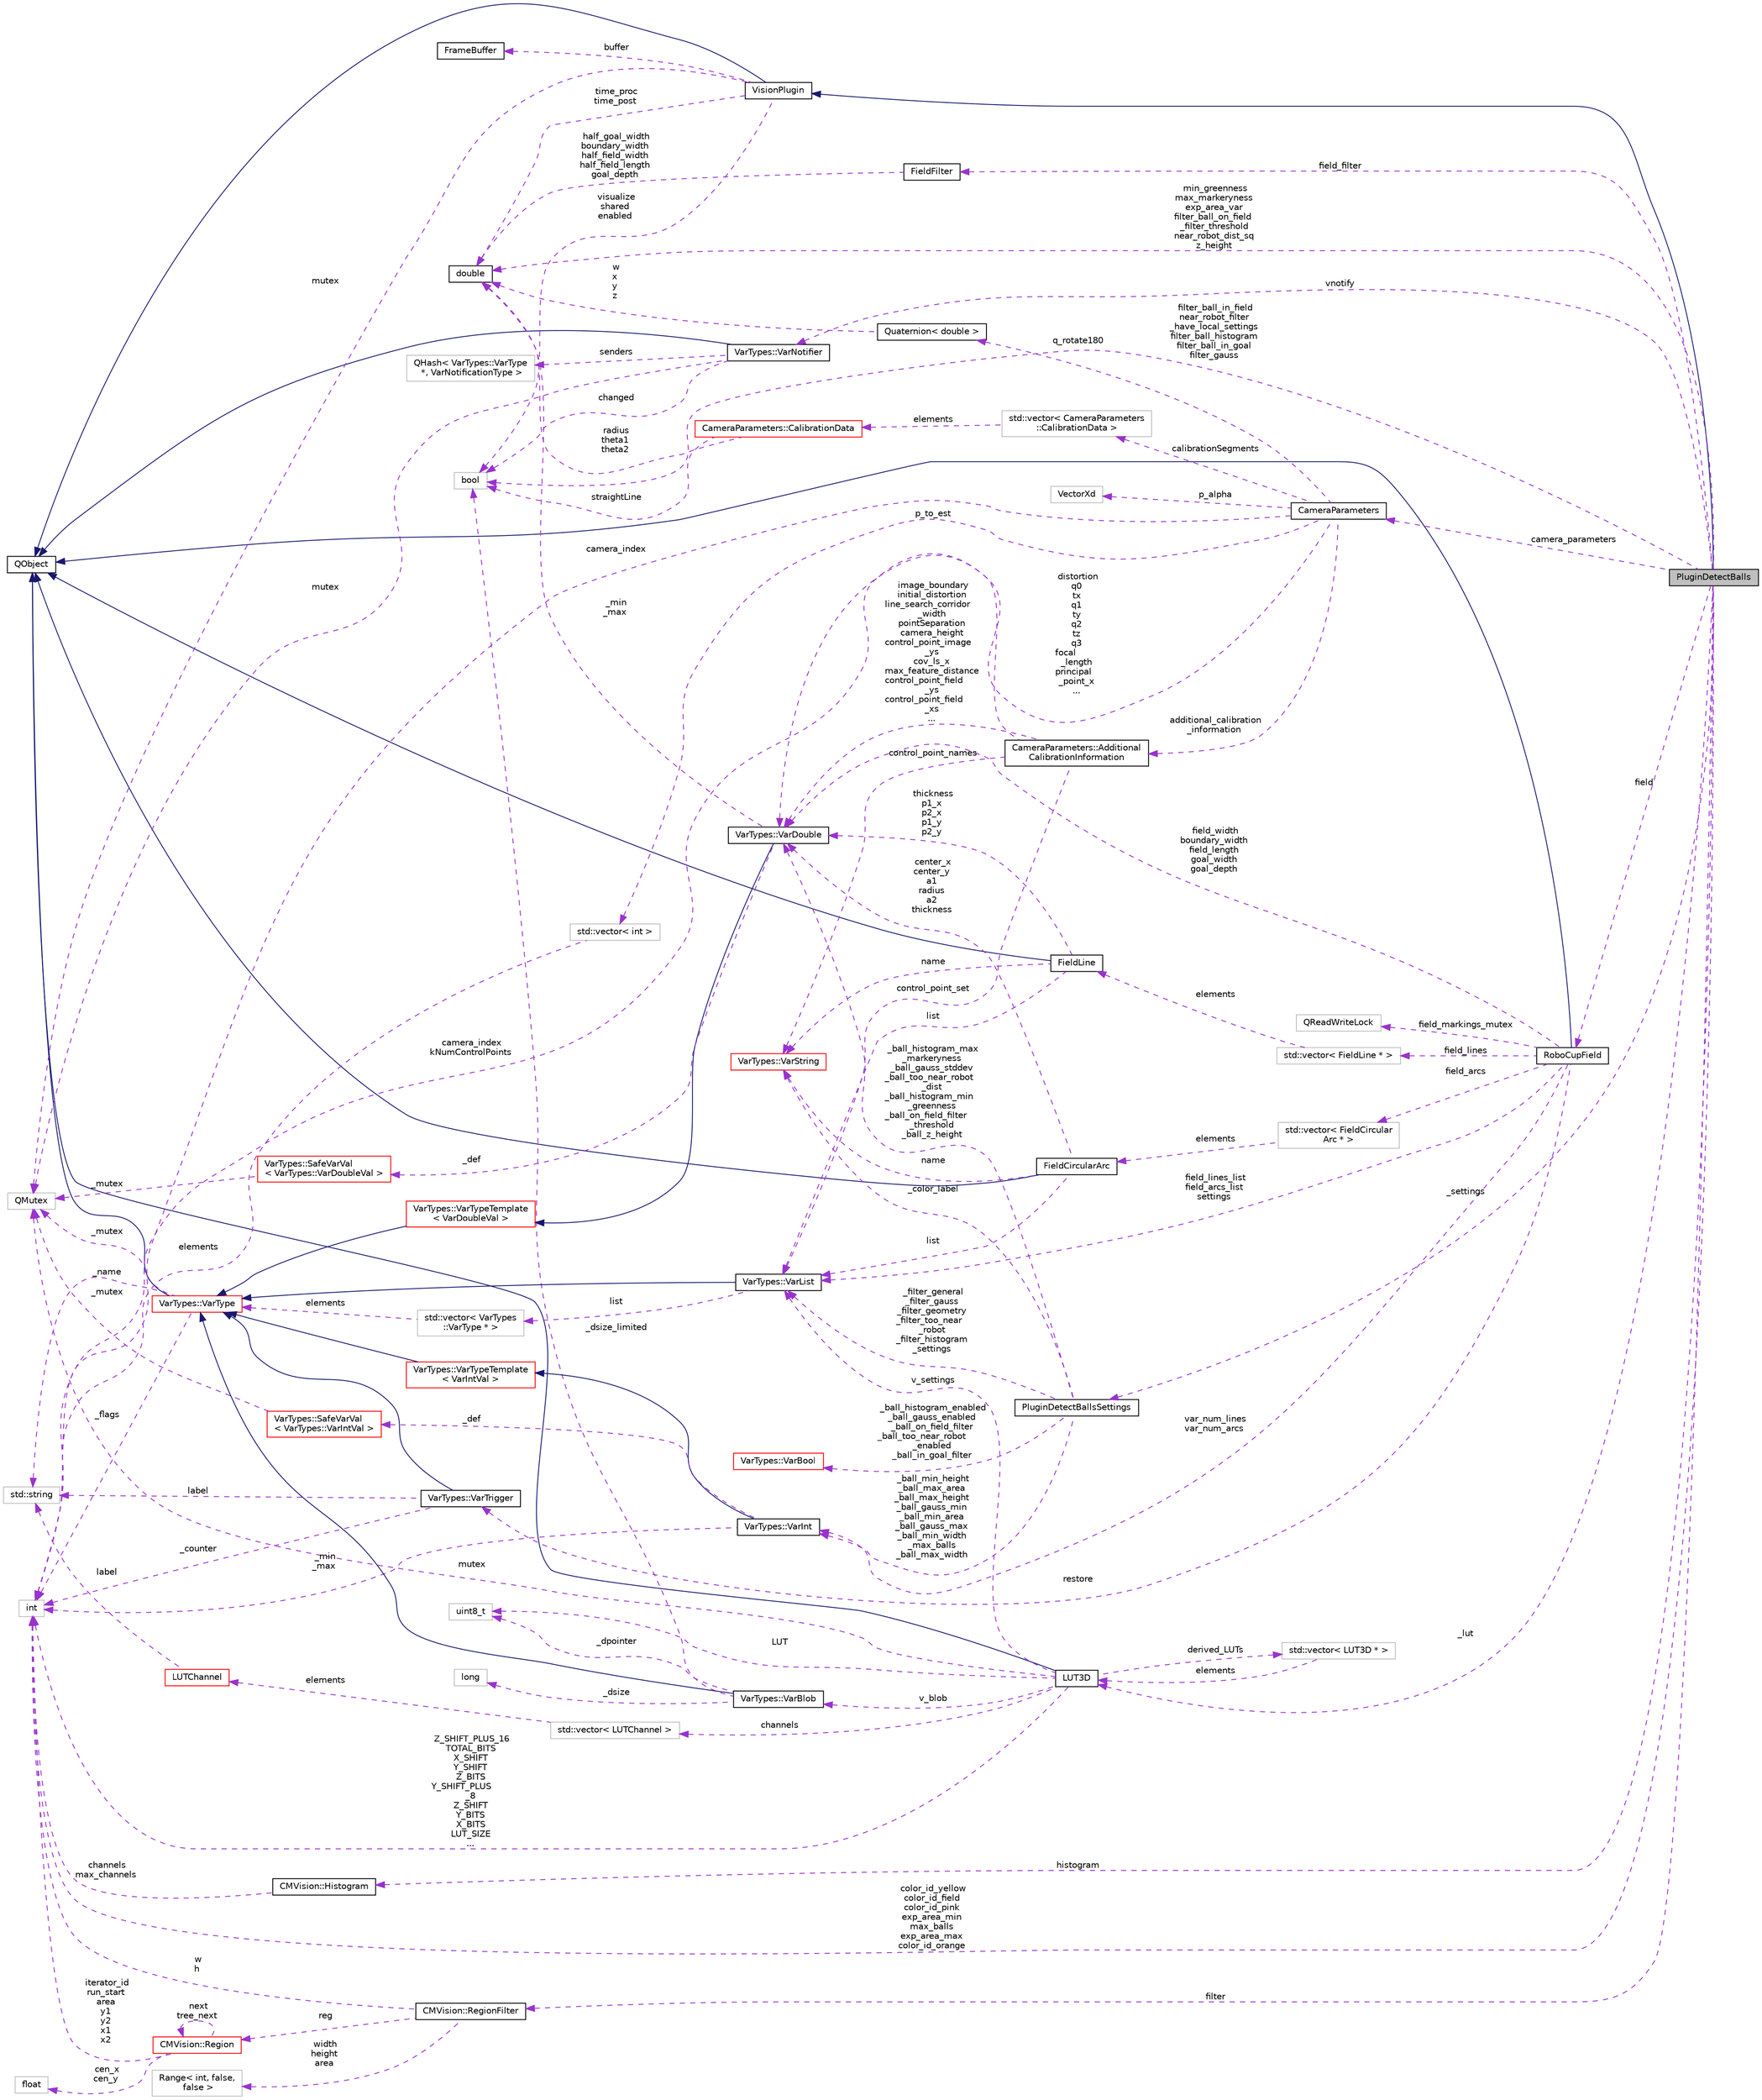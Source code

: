digraph "PluginDetectBalls"
{
 // INTERACTIVE_SVG=YES
  edge [fontname="Helvetica",fontsize="10",labelfontname="Helvetica",labelfontsize="10"];
  node [fontname="Helvetica",fontsize="10",shape=record];
  rankdir="LR";
  Node1 [label="PluginDetectBalls",height=0.2,width=0.4,color="black", fillcolor="grey75", style="filled", fontcolor="black"];
  Node2 -> Node1 [dir="back",color="midnightblue",fontsize="10",style="solid",fontname="Helvetica"];
  Node2 [label="VisionPlugin",height=0.2,width=0.4,color="black", fillcolor="white", style="filled",URL="$d8/d1e/class_vision_plugin.html",tooltip="A base class for general vision processing plugin. "];
  Node3 -> Node2 [dir="back",color="midnightblue",fontsize="10",style="solid",fontname="Helvetica"];
  Node3 [label="QObject",height=0.2,width=0.4,color="black", fillcolor="white", style="filled",URL="$dc/d4f/class_q_object.html"];
  Node4 -> Node2 [dir="back",color="darkorchid3",fontsize="10",style="dashed",label=" time_proc\ntime_post" ,fontname="Helvetica"];
  Node4 [label="double",height=0.2,width=0.4,color="black", fillcolor="white", style="filled",URL="$df/de6/classdouble.html"];
  Node5 -> Node2 [dir="back",color="darkorchid3",fontsize="10",style="dashed",label=" buffer" ,fontname="Helvetica"];
  Node5 [label="FrameBuffer",height=0.2,width=0.4,color="black", fillcolor="white", style="filled",URL="$d8/d23/class_frame_buffer.html",tooltip="A RingBuffer consisting of items of type FrameData. "];
  Node6 -> Node2 [dir="back",color="darkorchid3",fontsize="10",style="dashed",label=" visualize\nshared\nenabled" ,fontname="Helvetica"];
  Node6 [label="bool",height=0.2,width=0.4,color="grey75", fillcolor="white", style="filled"];
  Node7 -> Node2 [dir="back",color="darkorchid3",fontsize="10",style="dashed",label=" mutex" ,fontname="Helvetica"];
  Node7 [label="QMutex",height=0.2,width=0.4,color="grey75", fillcolor="white", style="filled"];
  Node8 -> Node1 [dir="back",color="darkorchid3",fontsize="10",style="dashed",label=" histogram" ,fontname="Helvetica"];
  Node8 [label="CMVision::Histogram",height=0.2,width=0.4,color="black", fillcolor="white", style="filled",URL="$de/d59/class_c_m_vision_1_1_histogram.html"];
  Node9 -> Node8 [dir="back",color="darkorchid3",fontsize="10",style="dashed",label=" channels\nmax_channels" ,fontname="Helvetica"];
  Node9 [label="int",height=0.2,width=0.4,color="grey75", fillcolor="white", style="filled"];
  Node4 -> Node1 [dir="back",color="darkorchid3",fontsize="10",style="dashed",label=" min_greenness\nmax_markeryness\nexp_area_var\nfilter_ball_on_field\l_filter_threshold\nnear_robot_dist_sq\nz_height" ,fontname="Helvetica"];
  Node10 -> Node1 [dir="back",color="darkorchid3",fontsize="10",style="dashed",label=" vnotify" ,fontname="Helvetica"];
  Node10 [label="VarTypes::VarNotifier",height=0.2,width=0.4,color="black", fillcolor="white", style="filled",URL="$d6/d76/class_var_types_1_1_var_notifier.html",tooltip="A helper class which accumulates the occurence of VarType changes. "];
  Node3 -> Node10 [dir="back",color="midnightblue",fontsize="10",style="solid",fontname="Helvetica"];
  Node11 -> Node10 [dir="back",color="darkorchid3",fontsize="10",style="dashed",label=" senders" ,fontname="Helvetica"];
  Node11 [label="QHash\< VarTypes::VarType\l *, VarNotificationType \>",height=0.2,width=0.4,color="grey75", fillcolor="white", style="filled"];
  Node6 -> Node10 [dir="back",color="darkorchid3",fontsize="10",style="dashed",label=" changed" ,fontname="Helvetica"];
  Node7 -> Node10 [dir="back",color="darkorchid3",fontsize="10",style="dashed",label=" mutex" ,fontname="Helvetica"];
  Node12 -> Node1 [dir="back",color="darkorchid3",fontsize="10",style="dashed",label=" field_filter" ,fontname="Helvetica"];
  Node12 [label="FieldFilter",height=0.2,width=0.4,color="black", fillcolor="white", style="filled",URL="$d7/d00/class_field_filter.html"];
  Node4 -> Node12 [dir="back",color="darkorchid3",fontsize="10",style="dashed",label=" half_goal_width\nboundary_width\nhalf_field_width\nhalf_field_length\ngoal_depth" ,fontname="Helvetica"];
  Node13 -> Node1 [dir="back",color="darkorchid3",fontsize="10",style="dashed",label=" field" ,fontname="Helvetica"];
  Node13 [label="RoboCupField",height=0.2,width=0.4,color="black", fillcolor="white", style="filled",URL="$d2/d6f/class_robo_cup_field.html",tooltip="Definition of all variables for a symmetric, regulation-style RoboCup SSL field. "];
  Node3 -> Node13 [dir="back",color="midnightblue",fontsize="10",style="solid",fontname="Helvetica"];
  Node14 -> Node13 [dir="back",color="darkorchid3",fontsize="10",style="dashed",label=" field_lines_list\nfield_arcs_list\nsettings" ,fontname="Helvetica"];
  Node14 [label="VarTypes::VarList",height=0.2,width=0.4,color="black", fillcolor="white", style="filled",URL="$d1/d74/class_var_types_1_1_var_list.html",tooltip="This is the list type of the VarTypes system. "];
  Node15 -> Node14 [dir="back",color="midnightblue",fontsize="10",style="solid",fontname="Helvetica"];
  Node15 [label="VarTypes::VarType",height=0.2,width=0.4,color="red", fillcolor="white", style="filled",URL="$d4/d59/class_var_types_1_1_var_type.html",tooltip="The base class of the VarTypes system. "];
  Node3 -> Node15 [dir="back",color="midnightblue",fontsize="10",style="solid",fontname="Helvetica"];
  Node9 -> Node15 [dir="back",color="darkorchid3",fontsize="10",style="dashed",label=" _flags" ,fontname="Helvetica"];
  Node16 -> Node15 [dir="back",color="darkorchid3",fontsize="10",style="dashed",label=" _name" ,fontname="Helvetica"];
  Node16 [label="std::string",height=0.2,width=0.4,color="grey75", fillcolor="white", style="filled",tooltip="STL class. "];
  Node7 -> Node15 [dir="back",color="darkorchid3",fontsize="10",style="dashed",label=" _mutex" ,fontname="Helvetica"];
  Node17 -> Node14 [dir="back",color="darkorchid3",fontsize="10",style="dashed",label=" list" ,fontname="Helvetica"];
  Node17 [label="std::vector\< VarTypes\l::VarType * \>",height=0.2,width=0.4,color="grey75", fillcolor="white", style="filled"];
  Node15 -> Node17 [dir="back",color="darkorchid3",fontsize="10",style="dashed",label=" elements" ,fontname="Helvetica"];
  Node18 -> Node13 [dir="back",color="darkorchid3",fontsize="10",style="dashed",label=" var_num_lines\nvar_num_arcs" ,fontname="Helvetica"];
  Node18 [label="VarTypes::VarInt",height=0.2,width=0.4,color="black", fillcolor="white", style="filled",URL="$d0/d6c/class_var_types_1_1_var_int.html",tooltip="A Vartype for storing integers. "];
  Node19 -> Node18 [dir="back",color="midnightblue",fontsize="10",style="solid",fontname="Helvetica"];
  Node19 [label="VarTypes::VarTypeTemplate\l\< VarIntVal \>",height=0.2,width=0.4,color="red", fillcolor="white", style="filled",URL="$d7/d38/class_var_types_1_1_var_type_template.html"];
  Node15 -> Node19 [dir="back",color="midnightblue",fontsize="10",style="solid",fontname="Helvetica"];
  Node20 -> Node18 [dir="back",color="darkorchid3",fontsize="10",style="dashed",label=" _def" ,fontname="Helvetica"];
  Node20 [label="VarTypes::SafeVarVal\l\< VarTypes::VarIntVal \>",height=0.2,width=0.4,color="red", fillcolor="white", style="filled",URL="$d2/dc4/class_var_types_1_1_safe_var_val.html"];
  Node7 -> Node20 [dir="back",color="darkorchid3",fontsize="10",style="dashed",label=" _mutex" ,fontname="Helvetica"];
  Node9 -> Node18 [dir="back",color="darkorchid3",fontsize="10",style="dashed",label=" _min\n_max" ,fontname="Helvetica"];
  Node21 -> Node13 [dir="back",color="darkorchid3",fontsize="10",style="dashed",label=" field_arcs" ,fontname="Helvetica"];
  Node21 [label="std::vector\< FieldCircular\lArc * \>",height=0.2,width=0.4,color="grey75", fillcolor="white", style="filled"];
  Node22 -> Node21 [dir="back",color="darkorchid3",fontsize="10",style="dashed",label=" elements" ,fontname="Helvetica"];
  Node22 [label="FieldCircularArc",height=0.2,width=0.4,color="black", fillcolor="white", style="filled",URL="$da/d15/class_field_circular_arc.html"];
  Node3 -> Node22 [dir="back",color="midnightblue",fontsize="10",style="solid",fontname="Helvetica"];
  Node14 -> Node22 [dir="back",color="darkorchid3",fontsize="10",style="dashed",label=" list" ,fontname="Helvetica"];
  Node23 -> Node22 [dir="back",color="darkorchid3",fontsize="10",style="dashed",label=" center_x\ncenter_y\na1\nradius\na2\nthickness" ,fontname="Helvetica"];
  Node23 [label="VarTypes::VarDouble",height=0.2,width=0.4,color="black", fillcolor="white", style="filled",URL="$d6/de9/class_var_types_1_1_var_double.html",tooltip="A Vartype for storing double precision floating points. "];
  Node24 -> Node23 [dir="back",color="midnightblue",fontsize="10",style="solid",fontname="Helvetica"];
  Node24 [label="VarTypes::VarTypeTemplate\l\< VarDoubleVal \>",height=0.2,width=0.4,color="red", fillcolor="white", style="filled",URL="$d7/d38/class_var_types_1_1_var_type_template.html"];
  Node15 -> Node24 [dir="back",color="midnightblue",fontsize="10",style="solid",fontname="Helvetica"];
  Node4 -> Node23 [dir="back",color="darkorchid3",fontsize="10",style="dashed",label=" _min\n_max" ,fontname="Helvetica"];
  Node25 -> Node23 [dir="back",color="darkorchid3",fontsize="10",style="dashed",label=" _def" ,fontname="Helvetica"];
  Node25 [label="VarTypes::SafeVarVal\l\< VarTypes::VarDoubleVal \>",height=0.2,width=0.4,color="red", fillcolor="white", style="filled",URL="$d2/dc4/class_var_types_1_1_safe_var_val.html"];
  Node7 -> Node25 [dir="back",color="darkorchid3",fontsize="10",style="dashed",label=" _mutex" ,fontname="Helvetica"];
  Node26 -> Node22 [dir="back",color="darkorchid3",fontsize="10",style="dashed",label=" name" ,fontname="Helvetica"];
  Node26 [label="VarTypes::VarString",height=0.2,width=0.4,color="red", fillcolor="white", style="filled",URL="$d5/deb/class_var_types_1_1_var_string.html",tooltip="This is the string VarType of the VarTypes system. "];
  Node23 -> Node13 [dir="back",color="darkorchid3",fontsize="10",style="dashed",label=" field_width\nboundary_width\nfield_length\ngoal_width\ngoal_depth" ,fontname="Helvetica"];
  Node27 -> Node13 [dir="back",color="darkorchid3",fontsize="10",style="dashed",label=" field_lines" ,fontname="Helvetica"];
  Node27 [label="std::vector\< FieldLine * \>",height=0.2,width=0.4,color="grey75", fillcolor="white", style="filled"];
  Node28 -> Node27 [dir="back",color="darkorchid3",fontsize="10",style="dashed",label=" elements" ,fontname="Helvetica"];
  Node28 [label="FieldLine",height=0.2,width=0.4,color="black", fillcolor="white", style="filled",URL="$db/dda/class_field_line.html"];
  Node3 -> Node28 [dir="back",color="midnightblue",fontsize="10",style="solid",fontname="Helvetica"];
  Node14 -> Node28 [dir="back",color="darkorchid3",fontsize="10",style="dashed",label=" list" ,fontname="Helvetica"];
  Node23 -> Node28 [dir="back",color="darkorchid3",fontsize="10",style="dashed",label=" thickness\np1_x\np2_x\np1_y\np2_y" ,fontname="Helvetica"];
  Node26 -> Node28 [dir="back",color="darkorchid3",fontsize="10",style="dashed",label=" name" ,fontname="Helvetica"];
  Node29 -> Node13 [dir="back",color="darkorchid3",fontsize="10",style="dashed",label=" restore" ,fontname="Helvetica"];
  Node29 [label="VarTypes::VarTrigger",height=0.2,width=0.4,color="black", fillcolor="white", style="filled",URL="$d8/d89/class_var_types_1_1_var_trigger.html",tooltip="This is a Trigger-like VarType of the VarTypes system. "];
  Node15 -> Node29 [dir="back",color="midnightblue",fontsize="10",style="solid",fontname="Helvetica"];
  Node9 -> Node29 [dir="back",color="darkorchid3",fontsize="10",style="dashed",label=" _counter" ,fontname="Helvetica"];
  Node16 -> Node29 [dir="back",color="darkorchid3",fontsize="10",style="dashed",label=" label" ,fontname="Helvetica"];
  Node30 -> Node13 [dir="back",color="darkorchid3",fontsize="10",style="dashed",label=" field_markings_mutex" ,fontname="Helvetica"];
  Node30 [label="QReadWriteLock",height=0.2,width=0.4,color="grey75", fillcolor="white", style="filled"];
  Node31 -> Node1 [dir="back",color="darkorchid3",fontsize="10",style="dashed",label=" camera_parameters" ,fontname="Helvetica"];
  Node31 [label="CameraParameters",height=0.2,width=0.4,color="black", fillcolor="white", style="filled",URL="$d7/df2/class_camera_parameters.html",tooltip="Intrinsic and extrinsic camera parameters. "];
  Node23 -> Node31 [dir="back",color="darkorchid3",fontsize="10",style="dashed",label=" distortion\nq0\ntx\nq1\nty\nq2\ntz\nq3\nfocal\l_length\nprincipal\l_point_x\n..." ,fontname="Helvetica"];
  Node32 -> Node31 [dir="back",color="darkorchid3",fontsize="10",style="dashed",label=" p_alpha" ,fontname="Helvetica"];
  Node32 [label="VectorXd",height=0.2,width=0.4,color="grey75", fillcolor="white", style="filled"];
  Node33 -> Node31 [dir="back",color="darkorchid3",fontsize="10",style="dashed",label=" additional_calibration\l_information" ,fontname="Helvetica"];
  Node33 [label="CameraParameters::Additional\lCalibrationInformation",height=0.2,width=0.4,color="black", fillcolor="white", style="filled",URL="$d3/d35/class_camera_parameters_1_1_additional_calibration_information.html",tooltip="Some additional data used for calibration. "];
  Node14 -> Node33 [dir="back",color="darkorchid3",fontsize="10",style="dashed",label=" control_point_set" ,fontname="Helvetica"];
  Node23 -> Node33 [dir="back",color="darkorchid3",fontsize="10",style="dashed",label=" image_boundary\ninitial_distortion\nline_search_corridor\l_width\npointSeparation\ncamera_height\ncontrol_point_image\l_ys\ncov_ls_x\nmax_feature_distance\ncontrol_point_field\l_ys\ncontrol_point_field\l_xs\n..." ,fontname="Helvetica"];
  Node26 -> Node33 [dir="back",color="darkorchid3",fontsize="10",style="dashed",label=" control_point_names" ,fontname="Helvetica"];
  Node9 -> Node33 [dir="back",color="darkorchid3",fontsize="10",style="dashed",label=" camera_index\nkNumControlPoints" ,fontname="Helvetica"];
  Node9 -> Node31 [dir="back",color="darkorchid3",fontsize="10",style="dashed",label=" camera_index" ,fontname="Helvetica"];
  Node34 -> Node31 [dir="back",color="darkorchid3",fontsize="10",style="dashed",label=" q_rotate180" ,fontname="Helvetica"];
  Node34 [label="Quaternion\< double \>",height=0.2,width=0.4,color="black", fillcolor="white", style="filled",URL="$dc/de3/class_quaternion.html"];
  Node4 -> Node34 [dir="back",color="darkorchid3",fontsize="10",style="dashed",label=" w\nx\ny\nz" ,fontname="Helvetica"];
  Node35 -> Node31 [dir="back",color="darkorchid3",fontsize="10",style="dashed",label=" p_to_est" ,fontname="Helvetica"];
  Node35 [label="std::vector\< int \>",height=0.2,width=0.4,color="grey75", fillcolor="white", style="filled"];
  Node9 -> Node35 [dir="back",color="darkorchid3",fontsize="10",style="dashed",label=" elements" ,fontname="Helvetica"];
  Node36 -> Node31 [dir="back",color="darkorchid3",fontsize="10",style="dashed",label=" calibrationSegments" ,fontname="Helvetica"];
  Node36 [label="std::vector\< CameraParameters\l::CalibrationData \>",height=0.2,width=0.4,color="grey75", fillcolor="white", style="filled"];
  Node37 -> Node36 [dir="back",color="darkorchid3",fontsize="10",style="dashed",label=" elements" ,fontname="Helvetica"];
  Node37 [label="CameraParameters::CalibrationData",height=0.2,width=0.4,color="red", fillcolor="white", style="filled",URL="$d7/d34/class_camera_parameters_1_1_calibration_data.html",tooltip="Additional structure for holding information about image points on line segments. ..."];
  Node4 -> Node37 [dir="back",color="darkorchid3",fontsize="10",style="dashed",label=" radius\ntheta1\ntheta2" ,fontname="Helvetica"];
  Node6 -> Node37 [dir="back",color="darkorchid3",fontsize="10",style="dashed",label=" straightLine" ,fontname="Helvetica"];
  Node38 -> Node1 [dir="back",color="darkorchid3",fontsize="10",style="dashed",label=" _lut" ,fontname="Helvetica"];
  Node38 [label="LUT3D",height=0.2,width=0.4,color="black", fillcolor="white", style="filled",URL="$d7/d15/class_l_u_t3_d.html",tooltip="A general 3D LUT class, allowing fast bit-wise lookup. "];
  Node3 -> Node38 [dir="back",color="midnightblue",fontsize="10",style="solid",fontname="Helvetica"];
  Node14 -> Node38 [dir="back",color="darkorchid3",fontsize="10",style="dashed",label=" v_settings" ,fontname="Helvetica"];
  Node39 -> Node38 [dir="back",color="darkorchid3",fontsize="10",style="dashed",label=" derived_LUTs" ,fontname="Helvetica"];
  Node39 [label="std::vector\< LUT3D * \>",height=0.2,width=0.4,color="grey75", fillcolor="white", style="filled"];
  Node38 -> Node39 [dir="back",color="darkorchid3",fontsize="10",style="dashed",label=" elements" ,fontname="Helvetica"];
  Node40 -> Node38 [dir="back",color="darkorchid3",fontsize="10",style="dashed",label=" v_blob" ,fontname="Helvetica"];
  Node40 [label="VarTypes::VarBlob",height=0.2,width=0.4,color="black", fillcolor="white", style="filled",URL="$d3/dac/class_var_types_1_1_var_blob.html",tooltip="A Vartype for storing binary data. "];
  Node15 -> Node40 [dir="back",color="midnightblue",fontsize="10",style="solid",fontname="Helvetica"];
  Node6 -> Node40 [dir="back",color="darkorchid3",fontsize="10",style="dashed",label=" _dsize_limited" ,fontname="Helvetica"];
  Node41 -> Node40 [dir="back",color="darkorchid3",fontsize="10",style="dashed",label=" _dpointer" ,fontname="Helvetica"];
  Node41 [label="uint8_t",height=0.2,width=0.4,color="grey75", fillcolor="white", style="filled"];
  Node42 -> Node40 [dir="back",color="darkorchid3",fontsize="10",style="dashed",label=" _dsize" ,fontname="Helvetica"];
  Node42 [label="long",height=0.2,width=0.4,color="grey75", fillcolor="white", style="filled"];
  Node9 -> Node38 [dir="back",color="darkorchid3",fontsize="10",style="dashed",label=" Z_SHIFT_PLUS_16\nTOTAL_BITS\nX_SHIFT\nY_SHIFT\nZ_BITS\nY_SHIFT_PLUS\l_8\nZ_SHIFT\nY_BITS\nX_BITS\nLUT_SIZE\n..." ,fontname="Helvetica"];
  Node41 -> Node38 [dir="back",color="darkorchid3",fontsize="10",style="dashed",label=" LUT" ,fontname="Helvetica"];
  Node7 -> Node38 [dir="back",color="darkorchid3",fontsize="10",style="dashed",label=" mutex" ,fontname="Helvetica"];
  Node43 -> Node38 [dir="back",color="darkorchid3",fontsize="10",style="dashed",label=" channels" ,fontname="Helvetica"];
  Node43 [label="std::vector\< LUTChannel \>",height=0.2,width=0.4,color="grey75", fillcolor="white", style="filled"];
  Node44 -> Node43 [dir="back",color="darkorchid3",fontsize="10",style="dashed",label=" elements" ,fontname="Helvetica"];
  Node44 [label="LUTChannel",height=0.2,width=0.4,color="red", fillcolor="white", style="filled",URL="$d3/d66/class_l_u_t_channel.html",tooltip="A text and color-label for a channel used in the LUT3D class. "];
  Node16 -> Node44 [dir="back",color="darkorchid3",fontsize="10",style="dashed",label=" label" ,fontname="Helvetica"];
  Node45 -> Node1 [dir="back",color="darkorchid3",fontsize="10",style="dashed",label=" filter" ,fontname="Helvetica"];
  Node45 [label="CMVision::RegionFilter",height=0.2,width=0.4,color="black", fillcolor="white", style="filled",URL="$dd/dc1/class_c_m_vision_1_1_region_filter.html"];
  Node46 -> Node45 [dir="back",color="darkorchid3",fontsize="10",style="dashed",label=" width\nheight\narea" ,fontname="Helvetica"];
  Node46 [label="Range\< int, false,\l false \>",height=0.2,width=0.4,color="grey75", fillcolor="white", style="filled"];
  Node47 -> Node45 [dir="back",color="darkorchid3",fontsize="10",style="dashed",label=" reg" ,fontname="Helvetica"];
  Node47 [label="CMVision::Region",height=0.2,width=0.4,color="red", fillcolor="white", style="filled",URL="$da/deb/class_c_m_vision_1_1_region.html"];
  Node48 -> Node47 [dir="back",color="darkorchid3",fontsize="10",style="dashed",label=" cen_x\ncen_y" ,fontname="Helvetica"];
  Node48 [label="float",height=0.2,width=0.4,color="grey75", fillcolor="white", style="filled"];
  Node47 -> Node47 [dir="back",color="darkorchid3",fontsize="10",style="dashed",label=" next\ntree_next" ,fontname="Helvetica"];
  Node9 -> Node47 [dir="back",color="darkorchid3",fontsize="10",style="dashed",label=" iterator_id\nrun_start\narea\ny1\ny2\nx1\nx2" ,fontname="Helvetica"];
  Node9 -> Node45 [dir="back",color="darkorchid3",fontsize="10",style="dashed",label=" w\nh" ,fontname="Helvetica"];
  Node9 -> Node1 [dir="back",color="darkorchid3",fontsize="10",style="dashed",label=" color_id_yellow\ncolor_id_field\ncolor_id_pink\nexp_area_min\nmax_balls\nexp_area_max\ncolor_id_orange" ,fontname="Helvetica"];
  Node6 -> Node1 [dir="back",color="darkorchid3",fontsize="10",style="dashed",label=" filter_ball_in_field\nnear_robot_filter\n_have_local_settings\nfilter_ball_histogram\nfilter_ball_in_goal\nfilter_gauss" ,fontname="Helvetica"];
  Node49 -> Node1 [dir="back",color="darkorchid3",fontsize="10",style="dashed",label=" _settings" ,fontname="Helvetica"];
  Node49 [label="PluginDetectBallsSettings",height=0.2,width=0.4,color="black", fillcolor="white", style="filled",URL="$dc/d8d/class_plugin_detect_balls_settings.html"];
  Node14 -> Node49 [dir="back",color="darkorchid3",fontsize="10",style="dashed",label=" _filter_general\n_filter_gauss\n_filter_geometry\n_filter_too_near\l_robot\n_filter_histogram\n_settings" ,fontname="Helvetica"];
  Node18 -> Node49 [dir="back",color="darkorchid3",fontsize="10",style="dashed",label=" _ball_min_height\n_ball_max_area\n_ball_max_height\n_ball_gauss_min\n_ball_min_area\n_ball_gauss_max\n_ball_min_width\n_max_balls\n_ball_max_width" ,fontname="Helvetica"];
  Node50 -> Node49 [dir="back",color="darkorchid3",fontsize="10",style="dashed",label=" _ball_histogram_enabled\n_ball_gauss_enabled\n_ball_on_field_filter\n_ball_too_near_robot\l_enabled\n_ball_in_goal_filter" ,fontname="Helvetica"];
  Node50 [label="VarTypes::VarBool",height=0.2,width=0.4,color="red", fillcolor="white", style="filled",URL="$dc/da5/class_var_types_1_1_var_bool.html",tooltip="A Vartype for storing booleans. "];
  Node23 -> Node49 [dir="back",color="darkorchid3",fontsize="10",style="dashed",label=" _ball_histogram_max\l_markeryness\n_ball_gauss_stddev\n_ball_too_near_robot\l_dist\n_ball_histogram_min\l_greenness\n_ball_on_field_filter\l_threshold\n_ball_z_height" ,fontname="Helvetica"];
  Node26 -> Node49 [dir="back",color="darkorchid3",fontsize="10",style="dashed",label=" _color_label" ,fontname="Helvetica"];
}

